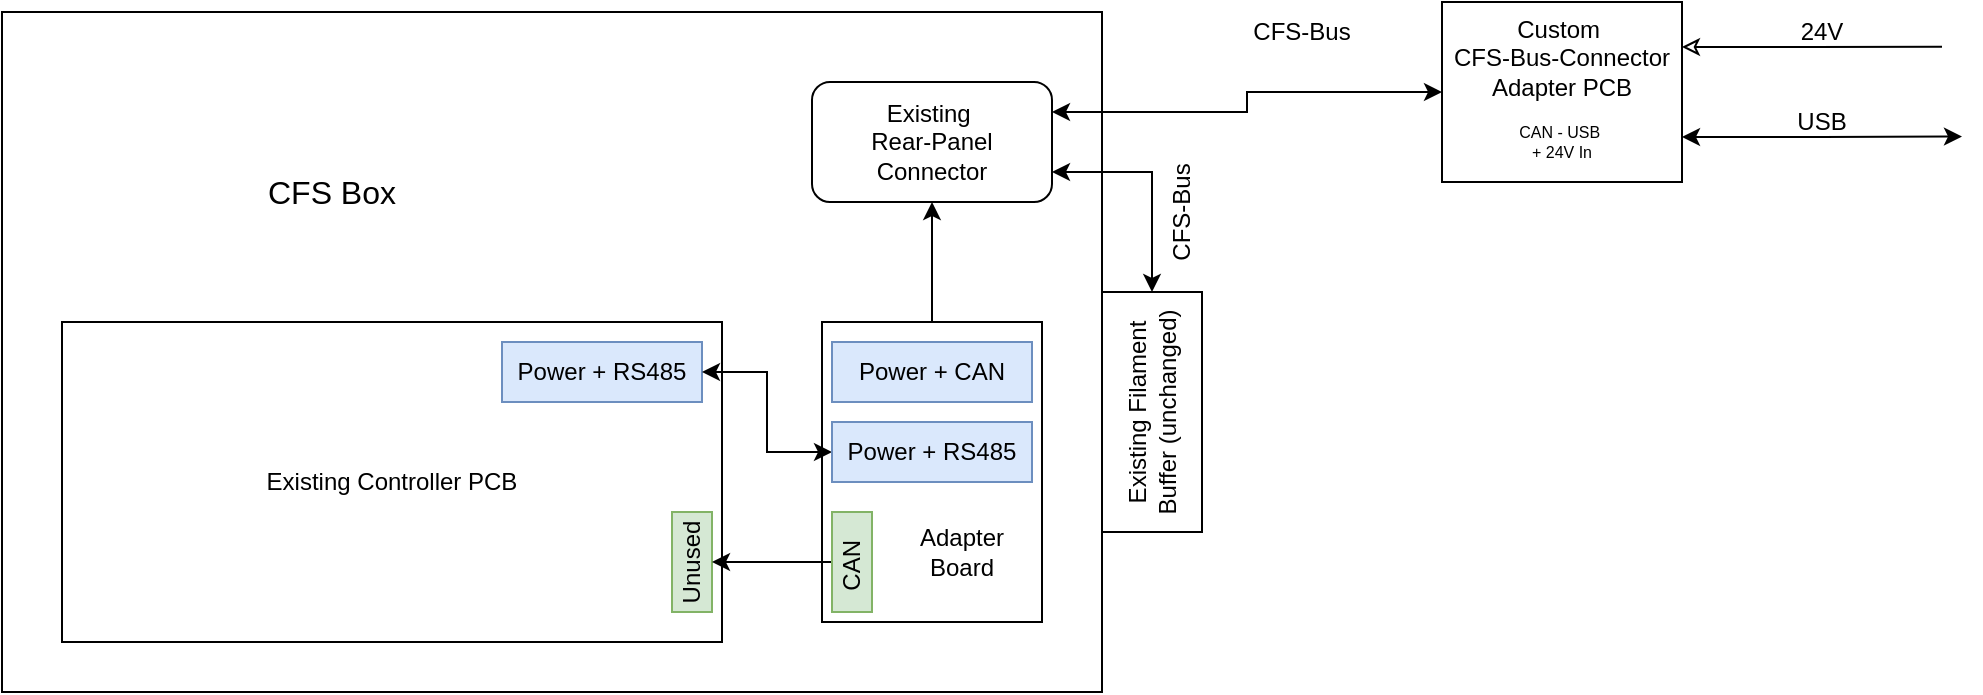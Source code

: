 <mxfile version="26.0.15">
  <diagram name="Page-1" id="AYXAdfu-PvBJ6sIoCFhn">
    <mxGraphModel dx="1419" dy="1280" grid="1" gridSize="10" guides="1" tooltips="1" connect="1" arrows="1" fold="1" page="1" pageScale="1" pageWidth="1000" pageHeight="400" math="0" shadow="0">
      <root>
        <mxCell id="0" />
        <mxCell id="1" parent="0" />
        <mxCell id="UYvXsQ09Rr7lZbdBLuX2-1" value="Existing Controller PCB" style="rounded=0;whiteSpace=wrap;html=1;" vertex="1" parent="1">
          <mxGeometry x="40" y="180" width="330" height="160" as="geometry" />
        </mxCell>
        <mxCell id="UYvXsQ09Rr7lZbdBLuX2-2" value="Power + RS485" style="rounded=0;whiteSpace=wrap;html=1;fillColor=#dae8fc;strokeColor=#6c8ebf;" vertex="1" parent="1">
          <mxGeometry x="260" y="190" width="100" height="30" as="geometry" />
        </mxCell>
        <mxCell id="UYvXsQ09Rr7lZbdBLuX2-14" style="edgeStyle=orthogonalEdgeStyle;rounded=0;orthogonalLoop=1;jettySize=auto;html=1;exitX=0.5;exitY=0;exitDx=0;exitDy=0;entryX=0.5;entryY=1;entryDx=0;entryDy=0;startArrow=classic;startFill=1;" edge="1" parent="1" source="UYvXsQ09Rr7lZbdBLuX2-7" target="UYvXsQ09Rr7lZbdBLuX2-13">
          <mxGeometry relative="1" as="geometry" />
        </mxCell>
        <mxCell id="UYvXsQ09Rr7lZbdBLuX2-3" value="" style="rounded=0;whiteSpace=wrap;html=1;" vertex="1" parent="1">
          <mxGeometry x="420" y="180" width="110" height="150" as="geometry" />
        </mxCell>
        <mxCell id="UYvXsQ09Rr7lZbdBLuX2-4" value="Unused" style="rounded=0;whiteSpace=wrap;html=1;fillColor=#d5e8d4;strokeColor=#82b366;rotation=-90;" vertex="1" parent="1">
          <mxGeometry x="330" y="290" width="50" height="20" as="geometry" />
        </mxCell>
        <mxCell id="UYvXsQ09Rr7lZbdBLuX2-10" style="edgeStyle=orthogonalEdgeStyle;rounded=0;orthogonalLoop=1;jettySize=auto;html=1;exitX=0;exitY=0.5;exitDx=0;exitDy=0;entryX=1;entryY=0.5;entryDx=0;entryDy=0;startArrow=classic;startFill=1;" edge="1" parent="1" source="UYvXsQ09Rr7lZbdBLuX2-6" target="UYvXsQ09Rr7lZbdBLuX2-2">
          <mxGeometry relative="1" as="geometry" />
        </mxCell>
        <mxCell id="UYvXsQ09Rr7lZbdBLuX2-6" value="Power + RS485" style="rounded=0;whiteSpace=wrap;html=1;fillColor=#dae8fc;strokeColor=#6c8ebf;" vertex="1" parent="1">
          <mxGeometry x="425" y="230" width="100" height="30" as="geometry" />
        </mxCell>
        <mxCell id="UYvXsQ09Rr7lZbdBLuX2-7" value="Power + CAN" style="rounded=0;whiteSpace=wrap;html=1;fillColor=#dae8fc;strokeColor=#6c8ebf;" vertex="1" parent="1">
          <mxGeometry x="425" y="190" width="100" height="30" as="geometry" />
        </mxCell>
        <mxCell id="UYvXsQ09Rr7lZbdBLuX2-9" style="edgeStyle=orthogonalEdgeStyle;rounded=0;orthogonalLoop=1;jettySize=auto;html=1;exitX=0.5;exitY=0;exitDx=0;exitDy=0;" edge="1" parent="1" source="UYvXsQ09Rr7lZbdBLuX2-8" target="UYvXsQ09Rr7lZbdBLuX2-4">
          <mxGeometry relative="1" as="geometry" />
        </mxCell>
        <mxCell id="UYvXsQ09Rr7lZbdBLuX2-8" value="CAN&amp;nbsp;" style="rounded=0;whiteSpace=wrap;html=1;fillColor=#d5e8d4;strokeColor=#82b366;rotation=-90;" vertex="1" parent="1">
          <mxGeometry x="410" y="290" width="50" height="20" as="geometry" />
        </mxCell>
        <mxCell id="UYvXsQ09Rr7lZbdBLuX2-11" value="" style="rounded=0;whiteSpace=wrap;html=1;fillColor=none;" vertex="1" parent="1">
          <mxGeometry x="10" y="25" width="550" height="340" as="geometry" />
        </mxCell>
        <mxCell id="UYvXsQ09Rr7lZbdBLuX2-12" value="Adapter&lt;div&gt;Board&lt;/div&gt;" style="text;html=1;align=center;verticalAlign=middle;whiteSpace=wrap;rounded=0;" vertex="1" parent="1">
          <mxGeometry x="460" y="280" width="60" height="30" as="geometry" />
        </mxCell>
        <mxCell id="UYvXsQ09Rr7lZbdBLuX2-17" style="edgeStyle=orthogonalEdgeStyle;rounded=0;orthogonalLoop=1;jettySize=auto;html=1;exitX=1;exitY=0.25;exitDx=0;exitDy=0;entryX=0;entryY=0.5;entryDx=0;entryDy=0;startArrow=classic;startFill=1;" edge="1" parent="1" source="UYvXsQ09Rr7lZbdBLuX2-13" target="UYvXsQ09Rr7lZbdBLuX2-16">
          <mxGeometry relative="1" as="geometry" />
        </mxCell>
        <mxCell id="UYvXsQ09Rr7lZbdBLuX2-13" value="Existing&amp;nbsp;&lt;div&gt;Rear-Panel Connector&lt;/div&gt;" style="rounded=1;whiteSpace=wrap;html=1;" vertex="1" parent="1">
          <mxGeometry x="415" y="60" width="120" height="60" as="geometry" />
        </mxCell>
        <mxCell id="UYvXsQ09Rr7lZbdBLuX2-15" value="CFS Box" style="text;html=1;align=center;verticalAlign=middle;whiteSpace=wrap;rounded=0;fontSize=16;" vertex="1" parent="1">
          <mxGeometry x="130" y="100" width="90" height="30" as="geometry" />
        </mxCell>
        <mxCell id="UYvXsQ09Rr7lZbdBLuX2-29" style="edgeStyle=orthogonalEdgeStyle;rounded=0;orthogonalLoop=1;jettySize=auto;html=1;exitX=1;exitY=0.25;exitDx=0;exitDy=0;startArrow=classic;startFill=0;endArrow=none;" edge="1" parent="1" source="UYvXsQ09Rr7lZbdBLuX2-16">
          <mxGeometry relative="1" as="geometry">
            <mxPoint x="980.0" y="42.414" as="targetPoint" />
          </mxGeometry>
        </mxCell>
        <mxCell id="UYvXsQ09Rr7lZbdBLuX2-30" style="edgeStyle=orthogonalEdgeStyle;rounded=0;orthogonalLoop=1;jettySize=auto;html=1;exitX=1;exitY=0.75;exitDx=0;exitDy=0;startArrow=classic;startFill=1;" edge="1" parent="1" source="UYvXsQ09Rr7lZbdBLuX2-16">
          <mxGeometry relative="1" as="geometry">
            <mxPoint x="990.0" y="87.241" as="targetPoint" />
          </mxGeometry>
        </mxCell>
        <mxCell id="UYvXsQ09Rr7lZbdBLuX2-16" value="Custom&amp;nbsp;&lt;div&gt;CFS-Bus-Connector&lt;br&gt;Adapter PCB&lt;/div&gt;" style="rounded=0;whiteSpace=wrap;html=1;verticalAlign=top;" vertex="1" parent="1">
          <mxGeometry x="730" y="20" width="120" height="90" as="geometry" />
        </mxCell>
        <mxCell id="UYvXsQ09Rr7lZbdBLuX2-18" value="Existing Filament Buffer (unchanged)" style="rounded=0;whiteSpace=wrap;html=1;rotation=-90;" vertex="1" parent="1">
          <mxGeometry x="525" y="200" width="120" height="50" as="geometry" />
        </mxCell>
        <mxCell id="UYvXsQ09Rr7lZbdBLuX2-19" value="" style="endArrow=classic;startArrow=classic;html=1;rounded=0;entryX=1;entryY=0.75;entryDx=0;entryDy=0;exitX=1;exitY=0.5;exitDx=0;exitDy=0;" edge="1" parent="1" source="UYvXsQ09Rr7lZbdBLuX2-18" target="UYvXsQ09Rr7lZbdBLuX2-13">
          <mxGeometry width="50" height="50" relative="1" as="geometry">
            <mxPoint x="510" y="190" as="sourcePoint" />
            <mxPoint x="560" y="140" as="targetPoint" />
            <Array as="points">
              <mxPoint x="585" y="105" />
            </Array>
          </mxGeometry>
        </mxCell>
        <mxCell id="UYvXsQ09Rr7lZbdBLuX2-20" value="CFS-Bus" style="text;html=1;align=center;verticalAlign=middle;whiteSpace=wrap;rounded=0;" vertex="1" parent="1">
          <mxGeometry x="630" y="20" width="60" height="30" as="geometry" />
        </mxCell>
        <mxCell id="UYvXsQ09Rr7lZbdBLuX2-24" value="CFS-Bus" style="text;html=1;align=center;verticalAlign=middle;whiteSpace=wrap;rounded=0;rotation=-90;" vertex="1" parent="1">
          <mxGeometry x="570" y="110" width="60" height="30" as="geometry" />
        </mxCell>
        <mxCell id="UYvXsQ09Rr7lZbdBLuX2-26" value="CAN - USB&amp;nbsp;&lt;div&gt;+&amp;nbsp;&lt;span style=&quot;background-color: transparent; color: light-dark(rgb(0, 0, 0), rgb(255, 255, 255));&quot;&gt;24V In&lt;/span&gt;&lt;/div&gt;" style="text;html=1;align=center;verticalAlign=middle;whiteSpace=wrap;rounded=0;fontSize=8;" vertex="1" parent="1">
          <mxGeometry x="750" y="75" width="80" height="30" as="geometry" />
        </mxCell>
        <mxCell id="UYvXsQ09Rr7lZbdBLuX2-31" value="USB" style="text;html=1;align=center;verticalAlign=middle;whiteSpace=wrap;rounded=0;" vertex="1" parent="1">
          <mxGeometry x="890" y="70" width="60" height="20" as="geometry" />
        </mxCell>
        <mxCell id="UYvXsQ09Rr7lZbdBLuX2-32" value="24V" style="text;html=1;align=center;verticalAlign=middle;whiteSpace=wrap;rounded=0;" vertex="1" parent="1">
          <mxGeometry x="890" y="25" width="60" height="20" as="geometry" />
        </mxCell>
      </root>
    </mxGraphModel>
  </diagram>
</mxfile>
